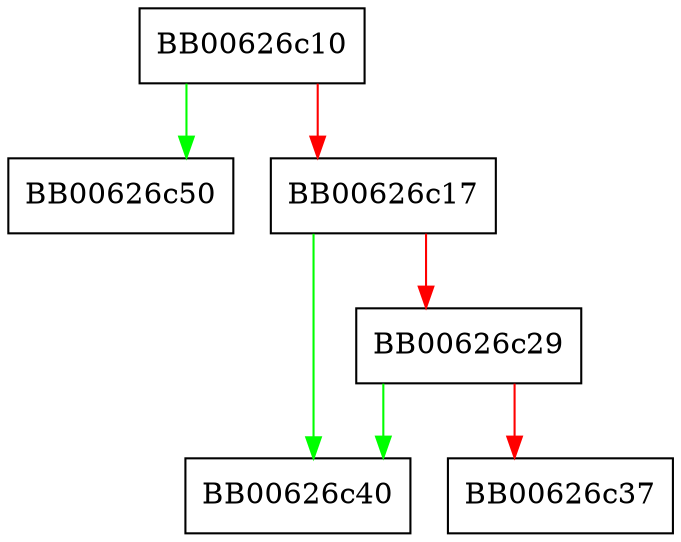 digraph pkcs7_get0_certificates {
  node [shape="box"];
  graph [splines=ortho];
  BB00626c10 -> BB00626c50 [color="green"];
  BB00626c10 -> BB00626c17 [color="red"];
  BB00626c17 -> BB00626c40 [color="green"];
  BB00626c17 -> BB00626c29 [color="red"];
  BB00626c29 -> BB00626c40 [color="green"];
  BB00626c29 -> BB00626c37 [color="red"];
}